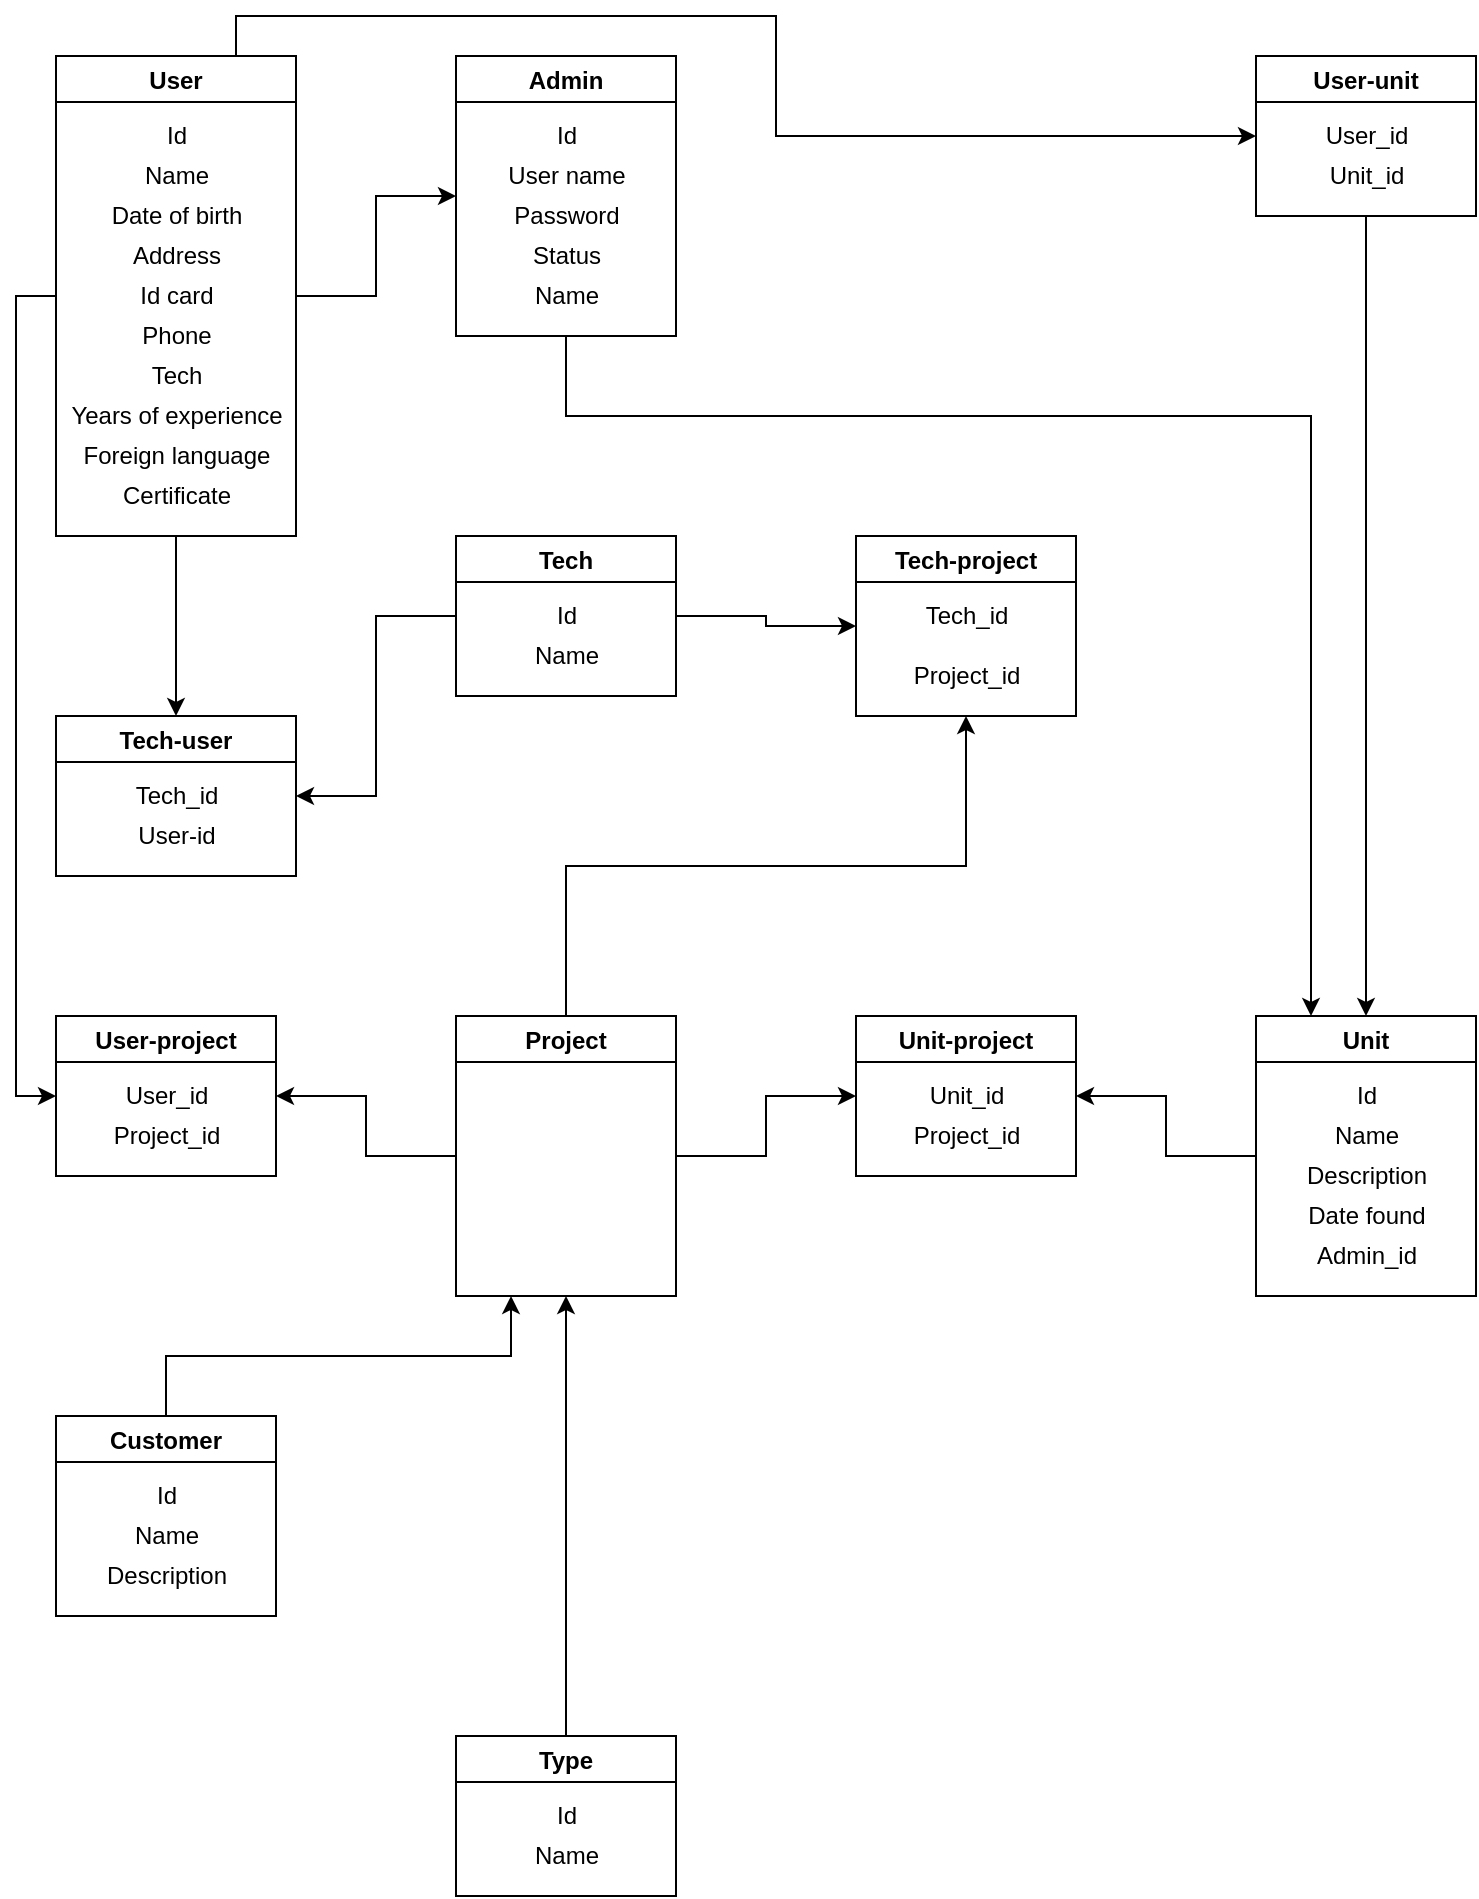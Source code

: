 <mxfile version="14.8.6" type="github">
  <diagram id="8frxbMPDA_A4CYh-UbdC" name="Page-1">
    <mxGraphModel dx="451" dy="392" grid="1" gridSize="10" guides="1" tooltips="1" connect="1" arrows="1" fold="1" page="1" pageScale="1" pageWidth="827" pageHeight="1169" math="0" shadow="0">
      <root>
        <mxCell id="0" />
        <mxCell id="1" parent="0" />
        <mxCell id="PGVaX1nrfL_rUsU0WxcV-19" style="edgeStyle=orthogonalEdgeStyle;rounded=0;orthogonalLoop=1;jettySize=auto;html=1;exitX=0.75;exitY=0;exitDx=0;exitDy=0;" edge="1" parent="1" source="PGVaX1nrfL_rUsU0WxcV-2" target="PGVaX1nrfL_rUsU0WxcV-18">
          <mxGeometry relative="1" as="geometry" />
        </mxCell>
        <mxCell id="PGVaX1nrfL_rUsU0WxcV-22" style="edgeStyle=orthogonalEdgeStyle;rounded=0;orthogonalLoop=1;jettySize=auto;html=1;exitX=1;exitY=0.5;exitDx=0;exitDy=0;entryX=0;entryY=0.5;entryDx=0;entryDy=0;" edge="1" parent="1" source="PGVaX1nrfL_rUsU0WxcV-2" target="PGVaX1nrfL_rUsU0WxcV-4">
          <mxGeometry relative="1" as="geometry" />
        </mxCell>
        <mxCell id="PGVaX1nrfL_rUsU0WxcV-23" style="edgeStyle=orthogonalEdgeStyle;rounded=0;orthogonalLoop=1;jettySize=auto;html=1;exitX=0.5;exitY=1;exitDx=0;exitDy=0;" edge="1" parent="1" source="PGVaX1nrfL_rUsU0WxcV-2" target="PGVaX1nrfL_rUsU0WxcV-9">
          <mxGeometry relative="1" as="geometry" />
        </mxCell>
        <mxCell id="PGVaX1nrfL_rUsU0WxcV-27" style="edgeStyle=orthogonalEdgeStyle;rounded=0;orthogonalLoop=1;jettySize=auto;html=1;exitX=0;exitY=0.5;exitDx=0;exitDy=0;entryX=0;entryY=0.5;entryDx=0;entryDy=0;" edge="1" parent="1" source="PGVaX1nrfL_rUsU0WxcV-2" target="PGVaX1nrfL_rUsU0WxcV-12">
          <mxGeometry relative="1" as="geometry" />
        </mxCell>
        <mxCell id="PGVaX1nrfL_rUsU0WxcV-2" value="User" style="swimlane;" vertex="1" parent="1">
          <mxGeometry x="40" y="40" width="120" height="240" as="geometry" />
        </mxCell>
        <mxCell id="PGVaX1nrfL_rUsU0WxcV-92" value="Id" style="text;html=1;align=center;verticalAlign=middle;resizable=0;points=[];autosize=1;strokeColor=none;" vertex="1" parent="PGVaX1nrfL_rUsU0WxcV-2">
          <mxGeometry x="45" y="30" width="30" height="20" as="geometry" />
        </mxCell>
        <mxCell id="PGVaX1nrfL_rUsU0WxcV-93" value="Name" style="text;html=1;align=center;verticalAlign=middle;resizable=0;points=[];autosize=1;strokeColor=none;" vertex="1" parent="PGVaX1nrfL_rUsU0WxcV-2">
          <mxGeometry x="35" y="50" width="50" height="20" as="geometry" />
        </mxCell>
        <mxCell id="PGVaX1nrfL_rUsU0WxcV-94" value="Date of birth" style="text;html=1;align=center;verticalAlign=middle;resizable=0;points=[];autosize=1;strokeColor=none;" vertex="1" parent="PGVaX1nrfL_rUsU0WxcV-2">
          <mxGeometry x="20" y="70" width="80" height="20" as="geometry" />
        </mxCell>
        <mxCell id="PGVaX1nrfL_rUsU0WxcV-95" value="Address" style="text;html=1;align=center;verticalAlign=middle;resizable=0;points=[];autosize=1;strokeColor=none;" vertex="1" parent="PGVaX1nrfL_rUsU0WxcV-2">
          <mxGeometry x="30" y="90" width="60" height="20" as="geometry" />
        </mxCell>
        <mxCell id="PGVaX1nrfL_rUsU0WxcV-96" value="Id card" style="text;html=1;align=center;verticalAlign=middle;resizable=0;points=[];autosize=1;strokeColor=none;" vertex="1" parent="PGVaX1nrfL_rUsU0WxcV-2">
          <mxGeometry x="35" y="110" width="50" height="20" as="geometry" />
        </mxCell>
        <mxCell id="PGVaX1nrfL_rUsU0WxcV-97" value="Phone" style="text;html=1;align=center;verticalAlign=middle;resizable=0;points=[];autosize=1;strokeColor=none;" vertex="1" parent="PGVaX1nrfL_rUsU0WxcV-2">
          <mxGeometry x="35" y="130" width="50" height="20" as="geometry" />
        </mxCell>
        <mxCell id="PGVaX1nrfL_rUsU0WxcV-98" value="Tech" style="text;html=1;align=center;verticalAlign=middle;resizable=0;points=[];autosize=1;strokeColor=none;" vertex="1" parent="PGVaX1nrfL_rUsU0WxcV-2">
          <mxGeometry x="40" y="150" width="40" height="20" as="geometry" />
        </mxCell>
        <mxCell id="PGVaX1nrfL_rUsU0WxcV-99" value="Years of&amp;nbsp;experience" style="text;html=1;align=center;verticalAlign=middle;resizable=0;points=[];autosize=1;strokeColor=none;" vertex="1" parent="PGVaX1nrfL_rUsU0WxcV-2">
          <mxGeometry y="170" width="120" height="20" as="geometry" />
        </mxCell>
        <mxCell id="PGVaX1nrfL_rUsU0WxcV-100" value="Foreign language" style="text;html=1;align=center;verticalAlign=middle;resizable=0;points=[];autosize=1;strokeColor=none;" vertex="1" parent="PGVaX1nrfL_rUsU0WxcV-2">
          <mxGeometry x="5" y="190" width="110" height="20" as="geometry" />
        </mxCell>
        <mxCell id="PGVaX1nrfL_rUsU0WxcV-49" value="Certificate" style="text;html=1;align=center;verticalAlign=middle;resizable=0;points=[];autosize=1;strokeColor=none;" vertex="1" parent="PGVaX1nrfL_rUsU0WxcV-2">
          <mxGeometry x="25" y="210" width="70" height="20" as="geometry" />
        </mxCell>
        <mxCell id="PGVaX1nrfL_rUsU0WxcV-65" style="edgeStyle=orthogonalEdgeStyle;rounded=0;orthogonalLoop=1;jettySize=auto;html=1;entryX=0.25;entryY=0;entryDx=0;entryDy=0;" edge="1" parent="1" source="PGVaX1nrfL_rUsU0WxcV-4" target="PGVaX1nrfL_rUsU0WxcV-17">
          <mxGeometry relative="1" as="geometry">
            <Array as="points">
              <mxPoint x="295" y="220" />
              <mxPoint x="668" y="220" />
            </Array>
          </mxGeometry>
        </mxCell>
        <mxCell id="PGVaX1nrfL_rUsU0WxcV-4" value="Admin" style="swimlane;" vertex="1" parent="1">
          <mxGeometry x="240" y="40" width="110" height="140" as="geometry" />
        </mxCell>
        <mxCell id="PGVaX1nrfL_rUsU0WxcV-54" value="User name" style="text;html=1;align=center;verticalAlign=middle;resizable=0;points=[];autosize=1;strokeColor=none;" vertex="1" parent="PGVaX1nrfL_rUsU0WxcV-4">
          <mxGeometry x="20" y="50" width="70" height="20" as="geometry" />
        </mxCell>
        <mxCell id="PGVaX1nrfL_rUsU0WxcV-53" value="Id" style="text;html=1;align=center;verticalAlign=middle;resizable=0;points=[];autosize=1;strokeColor=none;" vertex="1" parent="PGVaX1nrfL_rUsU0WxcV-4">
          <mxGeometry x="40" y="30" width="30" height="20" as="geometry" />
        </mxCell>
        <mxCell id="PGVaX1nrfL_rUsU0WxcV-56" value="Status" style="text;html=1;align=center;verticalAlign=middle;resizable=0;points=[];autosize=1;strokeColor=none;" vertex="1" parent="PGVaX1nrfL_rUsU0WxcV-4">
          <mxGeometry x="30" y="90" width="50" height="20" as="geometry" />
        </mxCell>
        <mxCell id="PGVaX1nrfL_rUsU0WxcV-57" value="Name&lt;br&gt;" style="text;html=1;align=center;verticalAlign=middle;resizable=0;points=[];autosize=1;strokeColor=none;" vertex="1" parent="PGVaX1nrfL_rUsU0WxcV-4">
          <mxGeometry x="30" y="110" width="50" height="20" as="geometry" />
        </mxCell>
        <mxCell id="PGVaX1nrfL_rUsU0WxcV-58" value="Password" style="text;html=1;align=center;verticalAlign=middle;resizable=0;points=[];autosize=1;strokeColor=none;" vertex="1" parent="PGVaX1nrfL_rUsU0WxcV-4">
          <mxGeometry x="20" y="70" width="70" height="20" as="geometry" />
        </mxCell>
        <mxCell id="PGVaX1nrfL_rUsU0WxcV-24" style="edgeStyle=orthogonalEdgeStyle;rounded=0;orthogonalLoop=1;jettySize=auto;html=1;exitX=0;exitY=0.5;exitDx=0;exitDy=0;entryX=1;entryY=0.5;entryDx=0;entryDy=0;" edge="1" parent="1" source="PGVaX1nrfL_rUsU0WxcV-5" target="PGVaX1nrfL_rUsU0WxcV-9">
          <mxGeometry relative="1" as="geometry" />
        </mxCell>
        <mxCell id="PGVaX1nrfL_rUsU0WxcV-25" style="edgeStyle=orthogonalEdgeStyle;rounded=0;orthogonalLoop=1;jettySize=auto;html=1;exitX=1;exitY=0.5;exitDx=0;exitDy=0;entryX=0;entryY=0.5;entryDx=0;entryDy=0;" edge="1" parent="1" source="PGVaX1nrfL_rUsU0WxcV-5" target="PGVaX1nrfL_rUsU0WxcV-10">
          <mxGeometry relative="1" as="geometry" />
        </mxCell>
        <mxCell id="PGVaX1nrfL_rUsU0WxcV-5" value="Tech" style="swimlane;" vertex="1" parent="1">
          <mxGeometry x="240" y="280" width="110" height="80" as="geometry" />
        </mxCell>
        <mxCell id="PGVaX1nrfL_rUsU0WxcV-104" value="Id" style="text;html=1;align=center;verticalAlign=middle;resizable=0;points=[];autosize=1;strokeColor=none;" vertex="1" parent="PGVaX1nrfL_rUsU0WxcV-5">
          <mxGeometry x="40" y="30" width="30" height="20" as="geometry" />
        </mxCell>
        <mxCell id="PGVaX1nrfL_rUsU0WxcV-105" value="Name" style="text;html=1;align=center;verticalAlign=middle;resizable=0;points=[];autosize=1;strokeColor=none;" vertex="1" parent="PGVaX1nrfL_rUsU0WxcV-5">
          <mxGeometry x="30" y="50" width="50" height="20" as="geometry" />
        </mxCell>
        <mxCell id="PGVaX1nrfL_rUsU0WxcV-9" value="Tech-user" style="swimlane;startSize=23;" vertex="1" parent="1">
          <mxGeometry x="40" y="370" width="120" height="80" as="geometry" />
        </mxCell>
        <mxCell id="PGVaX1nrfL_rUsU0WxcV-51" value="Tech_id" style="text;html=1;align=center;verticalAlign=middle;resizable=0;points=[];autosize=1;strokeColor=none;" vertex="1" parent="PGVaX1nrfL_rUsU0WxcV-9">
          <mxGeometry x="30" y="30" width="60" height="20" as="geometry" />
        </mxCell>
        <mxCell id="PGVaX1nrfL_rUsU0WxcV-52" value="User-id" style="text;html=1;align=center;verticalAlign=middle;resizable=0;points=[];autosize=1;strokeColor=none;" vertex="1" parent="PGVaX1nrfL_rUsU0WxcV-9">
          <mxGeometry x="35" y="50" width="50" height="20" as="geometry" />
        </mxCell>
        <mxCell id="PGVaX1nrfL_rUsU0WxcV-10" value="Tech-project" style="swimlane;" vertex="1" parent="1">
          <mxGeometry x="440" y="280" width="110" height="90" as="geometry" />
        </mxCell>
        <mxCell id="PGVaX1nrfL_rUsU0WxcV-101" value="Tech_id" style="text;html=1;align=center;verticalAlign=middle;resizable=0;points=[];autosize=1;strokeColor=none;" vertex="1" parent="PGVaX1nrfL_rUsU0WxcV-10">
          <mxGeometry x="25" y="30" width="60" height="20" as="geometry" />
        </mxCell>
        <mxCell id="PGVaX1nrfL_rUsU0WxcV-28" style="edgeStyle=orthogonalEdgeStyle;rounded=0;orthogonalLoop=1;jettySize=auto;html=1;exitX=0;exitY=0.5;exitDx=0;exitDy=0;entryX=1;entryY=0.5;entryDx=0;entryDy=0;" edge="1" parent="1" source="PGVaX1nrfL_rUsU0WxcV-11" target="PGVaX1nrfL_rUsU0WxcV-12">
          <mxGeometry relative="1" as="geometry" />
        </mxCell>
        <mxCell id="PGVaX1nrfL_rUsU0WxcV-29" style="edgeStyle=orthogonalEdgeStyle;rounded=0;orthogonalLoop=1;jettySize=auto;html=1;exitX=1;exitY=0.5;exitDx=0;exitDy=0;entryX=0;entryY=0.5;entryDx=0;entryDy=0;" edge="1" parent="1" source="PGVaX1nrfL_rUsU0WxcV-11" target="PGVaX1nrfL_rUsU0WxcV-16">
          <mxGeometry relative="1" as="geometry" />
        </mxCell>
        <mxCell id="PGVaX1nrfL_rUsU0WxcV-33" style="edgeStyle=orthogonalEdgeStyle;rounded=0;orthogonalLoop=1;jettySize=auto;html=1;exitX=0.5;exitY=0;exitDx=0;exitDy=0;entryX=0.5;entryY=1;entryDx=0;entryDy=0;" edge="1" parent="1" source="PGVaX1nrfL_rUsU0WxcV-11" target="PGVaX1nrfL_rUsU0WxcV-10">
          <mxGeometry relative="1" as="geometry" />
        </mxCell>
        <mxCell id="PGVaX1nrfL_rUsU0WxcV-11" value="Project" style="swimlane;" vertex="1" parent="1">
          <mxGeometry x="240" y="520" width="110" height="140" as="geometry" />
        </mxCell>
        <mxCell id="PGVaX1nrfL_rUsU0WxcV-12" value="User-project" style="swimlane;" vertex="1" parent="1">
          <mxGeometry x="40" y="520" width="110" height="80" as="geometry" />
        </mxCell>
        <mxCell id="PGVaX1nrfL_rUsU0WxcV-112" value="User_id" style="text;html=1;align=center;verticalAlign=middle;resizable=0;points=[];autosize=1;strokeColor=none;" vertex="1" parent="PGVaX1nrfL_rUsU0WxcV-12">
          <mxGeometry x="25" y="30" width="60" height="20" as="geometry" />
        </mxCell>
        <mxCell id="PGVaX1nrfL_rUsU0WxcV-113" value="Project_id" style="text;html=1;align=center;verticalAlign=middle;resizable=0;points=[];autosize=1;strokeColor=none;" vertex="1" parent="PGVaX1nrfL_rUsU0WxcV-12">
          <mxGeometry x="20" y="50" width="70" height="20" as="geometry" />
        </mxCell>
        <mxCell id="PGVaX1nrfL_rUsU0WxcV-31" style="edgeStyle=orthogonalEdgeStyle;rounded=0;orthogonalLoop=1;jettySize=auto;html=1;exitX=0.5;exitY=0;exitDx=0;exitDy=0;entryX=0.25;entryY=1;entryDx=0;entryDy=0;" edge="1" parent="1" source="PGVaX1nrfL_rUsU0WxcV-14" target="PGVaX1nrfL_rUsU0WxcV-11">
          <mxGeometry relative="1" as="geometry" />
        </mxCell>
        <mxCell id="PGVaX1nrfL_rUsU0WxcV-14" value="Customer" style="swimlane;" vertex="1" parent="1">
          <mxGeometry x="40" y="720" width="110" height="100" as="geometry" />
        </mxCell>
        <mxCell id="PGVaX1nrfL_rUsU0WxcV-106" value="Id" style="text;html=1;align=center;verticalAlign=middle;resizable=0;points=[];autosize=1;strokeColor=none;" vertex="1" parent="PGVaX1nrfL_rUsU0WxcV-14">
          <mxGeometry x="40" y="30" width="30" height="20" as="geometry" />
        </mxCell>
        <mxCell id="PGVaX1nrfL_rUsU0WxcV-107" value="Name" style="text;html=1;align=center;verticalAlign=middle;resizable=0;points=[];autosize=1;strokeColor=none;" vertex="1" parent="PGVaX1nrfL_rUsU0WxcV-14">
          <mxGeometry x="30" y="50" width="50" height="20" as="geometry" />
        </mxCell>
        <mxCell id="PGVaX1nrfL_rUsU0WxcV-108" value="Description" style="text;html=1;align=center;verticalAlign=middle;resizable=0;points=[];autosize=1;strokeColor=none;" vertex="1" parent="PGVaX1nrfL_rUsU0WxcV-14">
          <mxGeometry x="15" y="70" width="80" height="20" as="geometry" />
        </mxCell>
        <mxCell id="PGVaX1nrfL_rUsU0WxcV-30" style="edgeStyle=orthogonalEdgeStyle;rounded=0;orthogonalLoop=1;jettySize=auto;html=1;exitX=0.5;exitY=0;exitDx=0;exitDy=0;entryX=0.5;entryY=1;entryDx=0;entryDy=0;" edge="1" parent="1" source="PGVaX1nrfL_rUsU0WxcV-15" target="PGVaX1nrfL_rUsU0WxcV-11">
          <mxGeometry relative="1" as="geometry" />
        </mxCell>
        <mxCell id="PGVaX1nrfL_rUsU0WxcV-15" value="Type" style="swimlane;" vertex="1" parent="1">
          <mxGeometry x="240" y="880" width="110" height="80" as="geometry" />
        </mxCell>
        <mxCell id="PGVaX1nrfL_rUsU0WxcV-110" value="Id" style="text;html=1;align=center;verticalAlign=middle;resizable=0;points=[];autosize=1;strokeColor=none;" vertex="1" parent="PGVaX1nrfL_rUsU0WxcV-15">
          <mxGeometry x="40" y="30" width="30" height="20" as="geometry" />
        </mxCell>
        <mxCell id="PGVaX1nrfL_rUsU0WxcV-111" value="Name" style="text;html=1;align=center;verticalAlign=middle;resizable=0;points=[];autosize=1;strokeColor=none;" vertex="1" parent="PGVaX1nrfL_rUsU0WxcV-15">
          <mxGeometry x="30" y="50" width="50" height="20" as="geometry" />
        </mxCell>
        <mxCell id="PGVaX1nrfL_rUsU0WxcV-16" value="Unit-project" style="swimlane;" vertex="1" parent="1">
          <mxGeometry x="440" y="520" width="110" height="80" as="geometry" />
        </mxCell>
        <mxCell id="PGVaX1nrfL_rUsU0WxcV-115" value="Project_id" style="text;html=1;align=center;verticalAlign=middle;resizable=0;points=[];autosize=1;strokeColor=none;" vertex="1" parent="PGVaX1nrfL_rUsU0WxcV-16">
          <mxGeometry x="20" y="50" width="70" height="20" as="geometry" />
        </mxCell>
        <mxCell id="PGVaX1nrfL_rUsU0WxcV-21" style="edgeStyle=orthogonalEdgeStyle;rounded=0;orthogonalLoop=1;jettySize=auto;html=1;exitX=0;exitY=0.5;exitDx=0;exitDy=0;entryX=1;entryY=0.5;entryDx=0;entryDy=0;" edge="1" parent="1" source="PGVaX1nrfL_rUsU0WxcV-17" target="PGVaX1nrfL_rUsU0WxcV-16">
          <mxGeometry relative="1" as="geometry" />
        </mxCell>
        <mxCell id="PGVaX1nrfL_rUsU0WxcV-17" value="Unit" style="swimlane;" vertex="1" parent="1">
          <mxGeometry x="640" y="520" width="110" height="140" as="geometry" />
        </mxCell>
        <mxCell id="PGVaX1nrfL_rUsU0WxcV-62" value="Description" style="text;html=1;align=center;verticalAlign=middle;resizable=0;points=[];autosize=1;strokeColor=none;" vertex="1" parent="PGVaX1nrfL_rUsU0WxcV-17">
          <mxGeometry x="15" y="70" width="80" height="20" as="geometry" />
        </mxCell>
        <mxCell id="PGVaX1nrfL_rUsU0WxcV-60" value="Id" style="text;html=1;align=center;verticalAlign=middle;resizable=0;points=[];autosize=1;strokeColor=none;" vertex="1" parent="PGVaX1nrfL_rUsU0WxcV-17">
          <mxGeometry x="40" y="30" width="30" height="20" as="geometry" />
        </mxCell>
        <mxCell id="PGVaX1nrfL_rUsU0WxcV-61" value="Name" style="text;html=1;align=center;verticalAlign=middle;resizable=0;points=[];autosize=1;strokeColor=none;" vertex="1" parent="PGVaX1nrfL_rUsU0WxcV-17">
          <mxGeometry x="30" y="50" width="50" height="20" as="geometry" />
        </mxCell>
        <mxCell id="PGVaX1nrfL_rUsU0WxcV-63" value="Date found" style="text;html=1;align=center;verticalAlign=middle;resizable=0;points=[];autosize=1;strokeColor=none;" vertex="1" parent="PGVaX1nrfL_rUsU0WxcV-17">
          <mxGeometry x="20" y="90" width="70" height="20" as="geometry" />
        </mxCell>
        <mxCell id="PGVaX1nrfL_rUsU0WxcV-64" value="Admin_id" style="text;html=1;align=center;verticalAlign=middle;resizable=0;points=[];autosize=1;strokeColor=none;" vertex="1" parent="PGVaX1nrfL_rUsU0WxcV-17">
          <mxGeometry x="20" y="110" width="70" height="20" as="geometry" />
        </mxCell>
        <mxCell id="PGVaX1nrfL_rUsU0WxcV-20" style="edgeStyle=orthogonalEdgeStyle;rounded=0;orthogonalLoop=1;jettySize=auto;html=1;exitX=0.5;exitY=1;exitDx=0;exitDy=0;entryX=0.5;entryY=0;entryDx=0;entryDy=0;" edge="1" parent="1" source="PGVaX1nrfL_rUsU0WxcV-18" target="PGVaX1nrfL_rUsU0WxcV-17">
          <mxGeometry relative="1" as="geometry" />
        </mxCell>
        <mxCell id="PGVaX1nrfL_rUsU0WxcV-18" value="User-unit" style="swimlane;" vertex="1" parent="1">
          <mxGeometry x="640" y="40" width="110" height="80" as="geometry" />
        </mxCell>
        <mxCell id="PGVaX1nrfL_rUsU0WxcV-66" value="User_id" style="text;html=1;align=center;verticalAlign=middle;resizable=0;points=[];autosize=1;strokeColor=none;" vertex="1" parent="PGVaX1nrfL_rUsU0WxcV-18">
          <mxGeometry x="25" y="30" width="60" height="20" as="geometry" />
        </mxCell>
        <mxCell id="PGVaX1nrfL_rUsU0WxcV-67" value="Unit_id" style="text;html=1;align=center;verticalAlign=middle;resizable=0;points=[];autosize=1;strokeColor=none;" vertex="1" parent="PGVaX1nrfL_rUsU0WxcV-18">
          <mxGeometry x="30" y="50" width="50" height="20" as="geometry" />
        </mxCell>
        <mxCell id="PGVaX1nrfL_rUsU0WxcV-103" value="Project_id" style="text;html=1;align=center;verticalAlign=middle;resizable=0;points=[];autosize=1;strokeColor=none;" vertex="1" parent="1">
          <mxGeometry x="460" y="340" width="70" height="20" as="geometry" />
        </mxCell>
        <mxCell id="PGVaX1nrfL_rUsU0WxcV-114" value="Unit_id" style="text;html=1;align=center;verticalAlign=middle;resizable=0;points=[];autosize=1;strokeColor=none;" vertex="1" parent="1">
          <mxGeometry x="470" y="550" width="50" height="20" as="geometry" />
        </mxCell>
      </root>
    </mxGraphModel>
  </diagram>
</mxfile>
